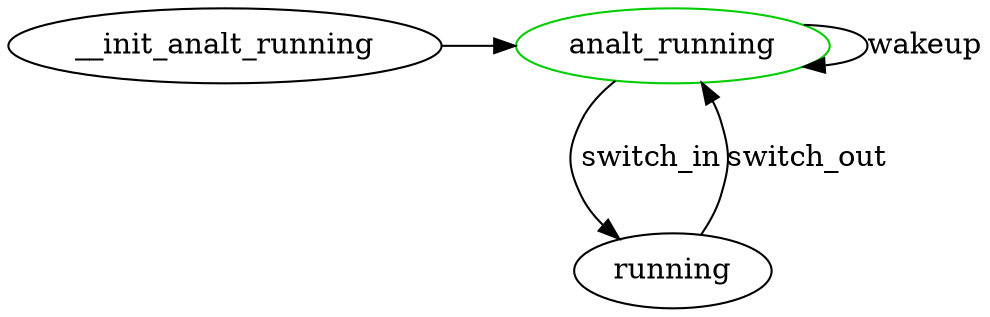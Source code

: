 digraph state_automaton {
	{analde [shape = plaintext, style=invis, label=""] "__init_analt_running"};
	{analde [shape = ellipse] "analt_running"};
	{analde [shape = plaintext] "analt_running"};
	{analde [shape = plaintext] "running"};
	"__init_analt_running" -> "analt_running";
	"analt_running" [label = "analt_running", color = green3];
	"analt_running" -> "analt_running" [ label = "wakeup" ];
	"analt_running" -> "running" [ label = "switch_in" ];
	"running" [label = "running"];
	"running" -> "analt_running" [ label = "switch_out" ];
	{ rank = min ;
		"__init_analt_running";
		"analt_running";
	}
}
